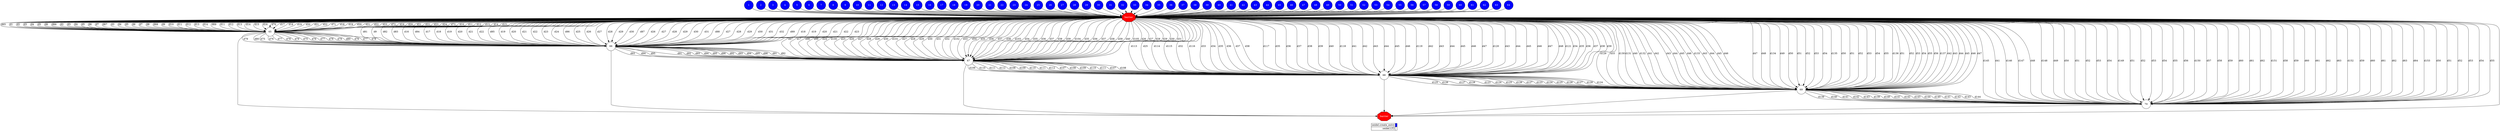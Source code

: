 digraph {
  rankdir=TB;
  labeljust="l";
  subgraph dependence_graph {
    ranksep=0.20;
    node[height=0.75];

1[shape=circle, style=filled fillcolor="#0000ff" fontcolor="#ffffff"];
2[shape=circle, style=filled fillcolor="#0000ff" fontcolor="#ffffff"];
3[shape=circle, style=filled fillcolor="#0000ff" fontcolor="#ffffff"];
4[shape=circle, style=filled fillcolor="#0000ff" fontcolor="#ffffff"];
5[shape=circle, style=filled fillcolor="#0000ff" fontcolor="#ffffff"];
6[shape=circle, style=filled fillcolor="#0000ff" fontcolor="#ffffff"];
7[shape=circle, style=filled fillcolor="#0000ff" fontcolor="#ffffff"];
8[shape=circle, style=filled fillcolor="#0000ff" fontcolor="#ffffff"];
9[shape=circle, style=filled fillcolor="#0000ff" fontcolor="#ffffff"];
10[shape=circle, style=filled fillcolor="#0000ff" fontcolor="#ffffff"];
11[shape=circle, style=filled fillcolor="#0000ff" fontcolor="#ffffff"];
12[shape=circle, style=filled fillcolor="#0000ff" fontcolor="#ffffff"];
13[shape=circle, style=filled fillcolor="#0000ff" fontcolor="#ffffff"];
14[shape=circle, style=filled fillcolor="#0000ff" fontcolor="#ffffff"];
15[shape=circle, style=filled fillcolor="#0000ff" fontcolor="#ffffff"];
16[shape=circle, style=filled fillcolor="#0000ff" fontcolor="#ffffff"];
17[shape=circle, style=filled fillcolor="#0000ff" fontcolor="#ffffff"];
18[shape=circle, style=filled fillcolor="#0000ff" fontcolor="#ffffff"];
19[shape=circle, style=filled fillcolor="#0000ff" fontcolor="#ffffff"];
20[shape=circle, style=filled fillcolor="#0000ff" fontcolor="#ffffff"];
21[shape=circle, style=filled fillcolor="#0000ff" fontcolor="#ffffff"];
22[shape=circle, style=filled fillcolor="#0000ff" fontcolor="#ffffff"];
23[shape=circle, style=filled fillcolor="#0000ff" fontcolor="#ffffff"];
24[shape=circle, style=filled fillcolor="#0000ff" fontcolor="#ffffff"];
25[shape=circle, style=filled fillcolor="#0000ff" fontcolor="#ffffff"];
26[shape=circle, style=filled fillcolor="#0000ff" fontcolor="#ffffff"];
27[shape=circle, style=filled fillcolor="#0000ff" fontcolor="#ffffff"];
28[shape=circle, style=filled fillcolor="#0000ff" fontcolor="#ffffff"];
29[shape=circle, style=filled fillcolor="#0000ff" fontcolor="#ffffff"];
30[shape=circle, style=filled fillcolor="#0000ff" fontcolor="#ffffff"];
31[shape=circle, style=filled fillcolor="#0000ff" fontcolor="#ffffff"];
32[shape=circle, style=filled fillcolor="#0000ff" fontcolor="#ffffff"];
33[shape=circle, style=filled fillcolor="#0000ff" fontcolor="#ffffff"];
34[shape=circle, style=filled fillcolor="#0000ff" fontcolor="#ffffff"];
35[shape=circle, style=filled fillcolor="#0000ff" fontcolor="#ffffff"];
36[shape=circle, style=filled fillcolor="#0000ff" fontcolor="#ffffff"];
37[shape=circle, style=filled fillcolor="#0000ff" fontcolor="#ffffff"];
38[shape=circle, style=filled fillcolor="#0000ff" fontcolor="#ffffff"];
39[shape=circle, style=filled fillcolor="#0000ff" fontcolor="#ffffff"];
40[shape=circle, style=filled fillcolor="#0000ff" fontcolor="#ffffff"];
41[shape=circle, style=filled fillcolor="#0000ff" fontcolor="#ffffff"];
42[shape=circle, style=filled fillcolor="#0000ff" fontcolor="#ffffff"];
43[shape=circle, style=filled fillcolor="#0000ff" fontcolor="#ffffff"];
44[shape=circle, style=filled fillcolor="#0000ff" fontcolor="#ffffff"];
45[shape=circle, style=filled fillcolor="#0000ff" fontcolor="#ffffff"];
46[shape=circle, style=filled fillcolor="#0000ff" fontcolor="#ffffff"];
47[shape=circle, style=filled fillcolor="#0000ff" fontcolor="#ffffff"];
48[shape=circle, style=filled fillcolor="#0000ff" fontcolor="#ffffff"];
49[shape=circle, style=filled fillcolor="#0000ff" fontcolor="#ffffff"];
50[shape=circle, style=filled fillcolor="#0000ff" fontcolor="#ffffff"];
51[shape=circle, style=filled fillcolor="#0000ff" fontcolor="#ffffff"];
52[shape=circle, style=filled fillcolor="#0000ff" fontcolor="#ffffff"];
53[shape=circle, style=filled fillcolor="#0000ff" fontcolor="#ffffff"];
54[shape=circle, style=filled fillcolor="#0000ff" fontcolor="#ffffff"];
55[shape=circle, style=filled fillcolor="#0000ff" fontcolor="#ffffff"];
56[shape=circle, style=filled fillcolor="#0000ff" fontcolor="#ffffff"];
57[shape=circle, style=filled fillcolor="#0000ff" fontcolor="#ffffff"];
58[shape=circle, style=filled fillcolor="#0000ff" fontcolor="#ffffff"];
59[shape=circle, style=filled fillcolor="#0000ff" fontcolor="#ffffff"];
60[shape=circle, style=filled fillcolor="#0000ff" fontcolor="#ffffff"];
61[shape=circle, style=filled fillcolor="#0000ff" fontcolor="#ffffff"];
62[shape=circle, style=filled fillcolor="#0000ff" fontcolor="#ffffff"];
63[shape=circle, style=filled fillcolor="#0000ff" fontcolor="#ffffff"];
64[shape=circle, style=filled fillcolor="#0000ff" fontcolor="#ffffff"];
Synchro1[label="barrier", shape=octagon, style=filled fillcolor="#ff0000" fontcolor="#FFFFFF"];
32 -> Synchro1;
30 -> Synchro1;
15 -> Synchro1;
59 -> Synchro1;
31 -> Synchro1;
42 -> Synchro1;
2 -> Synchro1;
34 -> Synchro1;
62 -> Synchro1;
22 -> Synchro1;
39 -> Synchro1;
6 -> Synchro1;
37 -> Synchro1;
35 -> Synchro1;
4 -> Synchro1;
9 -> Synchro1;
63 -> Synchro1;
19 -> Synchro1;
27 -> Synchro1;
50 -> Synchro1;
44 -> Synchro1;
56 -> Synchro1;
8 -> Synchro1;
24 -> Synchro1;
25 -> Synchro1;
48 -> Synchro1;
20 -> Synchro1;
51 -> Synchro1;
7 -> Synchro1;
26 -> Synchro1;
10 -> Synchro1;
64 -> Synchro1;
5 -> Synchro1;
61 -> Synchro1;
13 -> Synchro1;
38 -> Synchro1;
40 -> Synchro1;
12 -> Synchro1;
52 -> Synchro1;
45 -> Synchro1;
46 -> Synchro1;
47 -> Synchro1;
16 -> Synchro1;
43 -> Synchro1;
33 -> Synchro1;
54 -> Synchro1;
1 -> Synchro1;
17 -> Synchro1;
53 -> Synchro1;
21 -> Synchro1;
29 -> Synchro1;
55 -> Synchro1;
41 -> Synchro1;
11 -> Synchro1;
60 -> Synchro1;
57 -> Synchro1;
18 -> Synchro1;
58 -> Synchro1;
14 -> Synchro1;
28 -> Synchro1;
49 -> Synchro1;
36 -> Synchro1;
23 -> Synchro1;
3 -> Synchro1;
65[shape=circle, style=filled fillcolor="#ffffff" fontcolor="#000000"];
Synchro1 -> 65[ label="d65" ];
Synchro1 -> 65[ label="d1" ];
Synchro1 -> 65[ label="d2" ];
Synchro1 -> 65[ label="d3" ];
Synchro1 -> 65[ label="d4" ];
Synchro1 -> 65[ label="d5" ];
Synchro1 -> 65[ label="d6" ];
Synchro1 -> 65[ label="d66" ];
Synchro1 -> 65[ label="d2" ];
Synchro1 -> 65[ label="d3" ];
Synchro1 -> 65[ label="d4" ];
Synchro1 -> 65[ label="d5" ];
Synchro1 -> 65[ label="d6" ];
Synchro1 -> 65[ label="d7" ];
Synchro1 -> 65[ label="d67" ];
Synchro1 -> 65[ label="d3" ];
Synchro1 -> 65[ label="d4" ];
Synchro1 -> 65[ label="d5" ];
Synchro1 -> 65[ label="d6" ];
Synchro1 -> 65[ label="d7" ];
Synchro1 -> 65[ label="d8" ];
Synchro1 -> 65[ label="d68" ];
Synchro1 -> 65[ label="d9" ];
Synchro1 -> 65[ label="d10" ];
Synchro1 -> 65[ label="d11" ];
Synchro1 -> 65[ label="d12" ];
Synchro1 -> 65[ label="d13" ];
Synchro1 -> 65[ label="d14" ];
Synchro1 -> 65[ label="d69" ];
Synchro1 -> 65[ label="d11" ];
Synchro1 -> 65[ label="d12" ];
Synchro1 -> 65[ label="d13" ];
Synchro1 -> 65[ label="d14" ];
Synchro1 -> 65[ label="d15" ];
Synchro1 -> 65[ label="d16" ];
Synchro1 -> 65[ label="d70" ];
Synchro1 -> 65[ label="d17" ];
Synchro1 -> 65[ label="d18" ];
Synchro1 -> 65[ label="d19" ];
Synchro1 -> 65[ label="d20" ];
Synchro1 -> 65[ label="d21" ];
Synchro1 -> 65[ label="d22" ];
Synchro1 -> 65[ label="d71" ];
Synchro1 -> 65[ label="d18" ];
Synchro1 -> 65[ label="d19" ];
Synchro1 -> 65[ label="d20" ];
Synchro1 -> 65[ label="d21" ];
Synchro1 -> 65[ label="d22" ];
Synchro1 -> 65[ label="d23" ];
Synchro1 -> 65[ label="d72" ];
Synchro1 -> 65[ label="d19" ];
Synchro1 -> 65[ label="d20" ];
Synchro1 -> 65[ label="d21" ];
Synchro1 -> 65[ label="d22" ];
Synchro1 -> 65[ label="d23" ];
Synchro1 -> 65[ label="d24" ];
Synchro1 -> 65[ label="d73" ];
Synchro1 -> 65[ label="d10" ];
Synchro1 -> 65[ label="d11" ];
Synchro1 -> 65[ label="d12" ];
Synchro1 -> 65[ label="d13" ];
Synchro1 -> 65[ label="d14" ];
Synchro1 -> 65[ label="d15" ];
66[shape=circle, style=filled fillcolor="#ffffff" fontcolor="#000000"];
Synchro1 -> 66[ label="d81" ];
Synchro1 -> 66[ label="d9" ];
65 -> 66[ label="d75" ];
65 -> 66[ label="d76" ];
65 -> 66[ label="d77" ];
65 -> 66[ label="d78" ];
65 -> 66[ label="d79" ];
Synchro1 -> 66[ label="d82" ];
65 -> 66[ label="d75" ];
65 -> 66[ label="d76" ];
65 -> 66[ label="d77" ];
65 -> 66[ label="d78" ];
65 -> 66[ label="d79" ];
65 -> 66[ label="d80" ];
Synchro1 -> 66[ label="d83" ];
65 -> 66[ label="d76" ];
65 -> 66[ label="d77" ];
65 -> 66[ label="d78" ];
65 -> 66[ label="d79" ];
65 -> 66[ label="d80" ];
Synchro1 -> 66[ label="d16" ];
Synchro1 -> 66[ label="d84" ];
Synchro1 -> 66[ label="d17" ];
Synchro1 -> 66[ label="d18" ];
Synchro1 -> 66[ label="d19" ];
Synchro1 -> 66[ label="d20" ];
Synchro1 -> 66[ label="d21" ];
Synchro1 -> 66[ label="d22" ];
Synchro1 -> 66[ label="d85" ];
Synchro1 -> 66[ label="d19" ];
Synchro1 -> 66[ label="d20" ];
Synchro1 -> 66[ label="d21" ];
Synchro1 -> 66[ label="d22" ];
Synchro1 -> 66[ label="d23" ];
Synchro1 -> 66[ label="d24" ];
Synchro1 -> 66[ label="d86" ];
Synchro1 -> 66[ label="d25" ];
Synchro1 -> 66[ label="d26" ];
Synchro1 -> 66[ label="d27" ];
Synchro1 -> 66[ label="d28" ];
Synchro1 -> 66[ label="d29" ];
Synchro1 -> 66[ label="d30" ];
Synchro1 -> 66[ label="d87" ];
Synchro1 -> 66[ label="d26" ];
Synchro1 -> 66[ label="d27" ];
Synchro1 -> 66[ label="d28" ];
Synchro1 -> 66[ label="d29" ];
Synchro1 -> 66[ label="d30" ];
Synchro1 -> 66[ label="d31" ];
Synchro1 -> 66[ label="d88" ];
Synchro1 -> 66[ label="d27" ];
Synchro1 -> 66[ label="d28" ];
Synchro1 -> 66[ label="d29" ];
Synchro1 -> 66[ label="d30" ];
Synchro1 -> 66[ label="d31" ];
Synchro1 -> 66[ label="d32" ];
Synchro1 -> 66[ label="d89" ];
Synchro1 -> 66[ label="d18" ];
Synchro1 -> 66[ label="d19" ];
Synchro1 -> 66[ label="d20" ];
Synchro1 -> 66[ label="d21" ];
Synchro1 -> 66[ label="d22" ];
Synchro1 -> 66[ label="d23" ];
67[shape=circle, style=filled fillcolor="#ffffff" fontcolor="#000000"];
Synchro1 -> 67[ label="d97" ];
Synchro1 -> 67[ label="d17" ];
66 -> 67[ label="d91" ];
66 -> 67[ label="d92" ];
66 -> 67[ label="d93" ];
66 -> 67[ label="d94" ];
66 -> 67[ label="d95" ];
Synchro1 -> 67[ label="d98" ];
66 -> 67[ label="d91" ];
66 -> 67[ label="d92" ];
66 -> 67[ label="d93" ];
66 -> 67[ label="d94" ];
66 -> 67[ label="d95" ];
66 -> 67[ label="d96" ];
Synchro1 -> 67[ label="d99" ];
66 -> 67[ label="d92" ];
66 -> 67[ label="d93" ];
66 -> 67[ label="d94" ];
66 -> 67[ label="d95" ];
66 -> 67[ label="d96" ];
Synchro1 -> 67[ label="d24" ];
Synchro1 -> 67[ label="d100" ];
Synchro1 -> 67[ label="d25" ];
Synchro1 -> 67[ label="d26" ];
Synchro1 -> 67[ label="d27" ];
Synchro1 -> 67[ label="d28" ];
Synchro1 -> 67[ label="d29" ];
Synchro1 -> 67[ label="d30" ];
Synchro1 -> 67[ label="d101" ];
Synchro1 -> 67[ label="d27" ];
Synchro1 -> 67[ label="d28" ];
Synchro1 -> 67[ label="d29" ];
Synchro1 -> 67[ label="d30" ];
Synchro1 -> 67[ label="d31" ];
Synchro1 -> 67[ label="d32" ];
Synchro1 -> 67[ label="d102" ];
Synchro1 -> 67[ label="d33" ];
Synchro1 -> 67[ label="d34" ];
Synchro1 -> 67[ label="d35" ];
Synchro1 -> 67[ label="d36" ];
Synchro1 -> 67[ label="d37" ];
Synchro1 -> 67[ label="d38" ];
Synchro1 -> 67[ label="d103" ];
Synchro1 -> 67[ label="d34" ];
Synchro1 -> 67[ label="d35" ];
Synchro1 -> 67[ label="d36" ];
Synchro1 -> 67[ label="d37" ];
Synchro1 -> 67[ label="d38" ];
Synchro1 -> 67[ label="d39" ];
Synchro1 -> 67[ label="d104" ];
Synchro1 -> 67[ label="d35" ];
Synchro1 -> 67[ label="d36" ];
Synchro1 -> 67[ label="d37" ];
Synchro1 -> 67[ label="d38" ];
Synchro1 -> 67[ label="d39" ];
Synchro1 -> 67[ label="d40" ];
Synchro1 -> 67[ label="d105" ];
Synchro1 -> 67[ label="d26" ];
Synchro1 -> 67[ label="d27" ];
Synchro1 -> 67[ label="d28" ];
Synchro1 -> 67[ label="d29" ];
Synchro1 -> 67[ label="d30" ];
Synchro1 -> 67[ label="d31" ];
68[shape=circle, style=filled fillcolor="#ffffff" fontcolor="#000000"];
Synchro1 -> 68[ label="d113" ];
Synchro1 -> 68[ label="d25" ];
67 -> 68[ label="d107" ];
67 -> 68[ label="d108" ];
67 -> 68[ label="d109" ];
67 -> 68[ label="d110" ];
67 -> 68[ label="d111" ];
Synchro1 -> 68[ label="d114" ];
67 -> 68[ label="d107" ];
67 -> 68[ label="d108" ];
67 -> 68[ label="d109" ];
67 -> 68[ label="d110" ];
67 -> 68[ label="d111" ];
67 -> 68[ label="d112" ];
Synchro1 -> 68[ label="d115" ];
67 -> 68[ label="d108" ];
67 -> 68[ label="d109" ];
67 -> 68[ label="d110" ];
67 -> 68[ label="d111" ];
67 -> 68[ label="d112" ];
Synchro1 -> 68[ label="d32" ];
Synchro1 -> 68[ label="d116" ];
Synchro1 -> 68[ label="d33" ];
Synchro1 -> 68[ label="d34" ];
Synchro1 -> 68[ label="d35" ];
Synchro1 -> 68[ label="d36" ];
Synchro1 -> 68[ label="d37" ];
Synchro1 -> 68[ label="d38" ];
Synchro1 -> 68[ label="d117" ];
Synchro1 -> 68[ label="d35" ];
Synchro1 -> 68[ label="d36" ];
Synchro1 -> 68[ label="d37" ];
Synchro1 -> 68[ label="d38" ];
Synchro1 -> 68[ label="d39" ];
Synchro1 -> 68[ label="d40" ];
Synchro1 -> 68[ label="d118" ];
Synchro1 -> 68[ label="d41" ];
Synchro1 -> 68[ label="d42" ];
Synchro1 -> 68[ label="d43" ];
Synchro1 -> 68[ label="d44" ];
Synchro1 -> 68[ label="d45" ];
Synchro1 -> 68[ label="d46" ];
Synchro1 -> 68[ label="d119" ];
Synchro1 -> 68[ label="d42" ];
Synchro1 -> 68[ label="d43" ];
Synchro1 -> 68[ label="d44" ];
Synchro1 -> 68[ label="d45" ];
Synchro1 -> 68[ label="d46" ];
Synchro1 -> 68[ label="d47" ];
Synchro1 -> 68[ label="d120" ];
Synchro1 -> 68[ label="d43" ];
Synchro1 -> 68[ label="d44" ];
Synchro1 -> 68[ label="d45" ];
Synchro1 -> 68[ label="d46" ];
Synchro1 -> 68[ label="d47" ];
Synchro1 -> 68[ label="d48" ];
Synchro1 -> 68[ label="d121" ];
Synchro1 -> 68[ label="d34" ];
Synchro1 -> 68[ label="d35" ];
Synchro1 -> 68[ label="d36" ];
Synchro1 -> 68[ label="d37" ];
Synchro1 -> 68[ label="d38" ];
Synchro1 -> 68[ label="d39" ];
69[shape=circle, style=filled fillcolor="#ffffff" fontcolor="#000000"];
Synchro1 -> 69[ label="d129" ];
Synchro1 -> 69[ label="d33" ];
68 -> 69[ label="d123" ];
68 -> 69[ label="d124" ];
68 -> 69[ label="d125" ];
68 -> 69[ label="d126" ];
68 -> 69[ label="d127" ];
Synchro1 -> 69[ label="d130" ];
68 -> 69[ label="d123" ];
68 -> 69[ label="d124" ];
68 -> 69[ label="d125" ];
68 -> 69[ label="d126" ];
68 -> 69[ label="d127" ];
68 -> 69[ label="d128" ];
Synchro1 -> 69[ label="d131" ];
68 -> 69[ label="d124" ];
68 -> 69[ label="d125" ];
68 -> 69[ label="d126" ];
68 -> 69[ label="d127" ];
68 -> 69[ label="d128" ];
Synchro1 -> 69[ label="d40" ];
Synchro1 -> 69[ label="d132" ];
Synchro1 -> 69[ label="d41" ];
Synchro1 -> 69[ label="d42" ];
Synchro1 -> 69[ label="d43" ];
Synchro1 -> 69[ label="d44" ];
Synchro1 -> 69[ label="d45" ];
Synchro1 -> 69[ label="d46" ];
Synchro1 -> 69[ label="d133" ];
Synchro1 -> 69[ label="d43" ];
Synchro1 -> 69[ label="d44" ];
Synchro1 -> 69[ label="d45" ];
Synchro1 -> 69[ label="d46" ];
Synchro1 -> 69[ label="d47" ];
Synchro1 -> 69[ label="d48" ];
Synchro1 -> 69[ label="d134" ];
Synchro1 -> 69[ label="d49" ];
Synchro1 -> 69[ label="d50" ];
Synchro1 -> 69[ label="d51" ];
Synchro1 -> 69[ label="d52" ];
Synchro1 -> 69[ label="d53" ];
Synchro1 -> 69[ label="d54" ];
Synchro1 -> 69[ label="d135" ];
Synchro1 -> 69[ label="d50" ];
Synchro1 -> 69[ label="d51" ];
Synchro1 -> 69[ label="d52" ];
Synchro1 -> 69[ label="d53" ];
Synchro1 -> 69[ label="d54" ];
Synchro1 -> 69[ label="d55" ];
Synchro1 -> 69[ label="d136" ];
Synchro1 -> 69[ label="d51" ];
Synchro1 -> 69[ label="d52" ];
Synchro1 -> 69[ label="d53" ];
Synchro1 -> 69[ label="d54" ];
Synchro1 -> 69[ label="d55" ];
Synchro1 -> 69[ label="d56" ];
Synchro1 -> 69[ label="d137" ];
Synchro1 -> 69[ label="d42" ];
Synchro1 -> 69[ label="d43" ];
Synchro1 -> 69[ label="d44" ];
Synchro1 -> 69[ label="d45" ];
Synchro1 -> 69[ label="d46" ];
Synchro1 -> 69[ label="d47" ];
70[shape=circle, style=filled fillcolor="#ffffff" fontcolor="#000000"];
Synchro1 -> 70[ label="d145" ];
Synchro1 -> 70[ label="d41" ];
69 -> 70[ label="d139" ];
69 -> 70[ label="d140" ];
69 -> 70[ label="d141" ];
69 -> 70[ label="d142" ];
69 -> 70[ label="d143" ];
Synchro1 -> 70[ label="d146" ];
69 -> 70[ label="d139" ];
69 -> 70[ label="d140" ];
69 -> 70[ label="d141" ];
69 -> 70[ label="d142" ];
69 -> 70[ label="d143" ];
69 -> 70[ label="d144" ];
Synchro1 -> 70[ label="d147" ];
69 -> 70[ label="d140" ];
69 -> 70[ label="d141" ];
69 -> 70[ label="d142" ];
69 -> 70[ label="d143" ];
69 -> 70[ label="d144" ];
Synchro1 -> 70[ label="d48" ];
Synchro1 -> 70[ label="d148" ];
Synchro1 -> 70[ label="d49" ];
Synchro1 -> 70[ label="d50" ];
Synchro1 -> 70[ label="d51" ];
Synchro1 -> 70[ label="d52" ];
Synchro1 -> 70[ label="d53" ];
Synchro1 -> 70[ label="d54" ];
Synchro1 -> 70[ label="d149" ];
Synchro1 -> 70[ label="d51" ];
Synchro1 -> 70[ label="d52" ];
Synchro1 -> 70[ label="d53" ];
Synchro1 -> 70[ label="d54" ];
Synchro1 -> 70[ label="d55" ];
Synchro1 -> 70[ label="d56" ];
Synchro1 -> 70[ label="d150" ];
Synchro1 -> 70[ label="d57" ];
Synchro1 -> 70[ label="d58" ];
Synchro1 -> 70[ label="d59" ];
Synchro1 -> 70[ label="d60" ];
Synchro1 -> 70[ label="d61" ];
Synchro1 -> 70[ label="d62" ];
Synchro1 -> 70[ label="d151" ];
Synchro1 -> 70[ label="d58" ];
Synchro1 -> 70[ label="d59" ];
Synchro1 -> 70[ label="d60" ];
Synchro1 -> 70[ label="d61" ];
Synchro1 -> 70[ label="d62" ];
Synchro1 -> 70[ label="d63" ];
Synchro1 -> 70[ label="d152" ];
Synchro1 -> 70[ label="d59" ];
Synchro1 -> 70[ label="d60" ];
Synchro1 -> 70[ label="d61" ];
Synchro1 -> 70[ label="d62" ];
Synchro1 -> 70[ label="d63" ];
Synchro1 -> 70[ label="d64" ];
Synchro1 -> 70[ label="d153" ];
Synchro1 -> 70[ label="d50" ];
Synchro1 -> 70[ label="d51" ];
Synchro1 -> 70[ label="d52" ];
Synchro1 -> 70[ label="d53" ];
Synchro1 -> 70[ label="d54" ];
Synchro1 -> 70[ label="d55" ];
Synchro2[label="barrier", shape=octagon, style=filled fillcolor="#ff0000" fontcolor="#FFFFFF"];
Synchro1 -> Synchro2;
66 -> Synchro2;
65 -> Synchro2;
69 -> Synchro2;
67 -> Synchro2;
70 -> Synchro2;
68 -> Synchro2;  }
  subgraph legend {
    rank=sink;
    node [shape=plaintext, height=0.75];
    ranksep=0.20;
    label = "Legend";
    key [label=<
      <table border="0" cellpadding="2" cellspacing="0" cellborder="1">
<tr>
<td align="right">seidel.create_entry</td>
<td bgcolor="#0000ff">&nbsp;</td>
</tr>
<tr>
<td align="right">seidel.LT2</td>
<td bgcolor="#ffffff">&nbsp;</td>
</tr>
      </table>
    >]
  }
}

